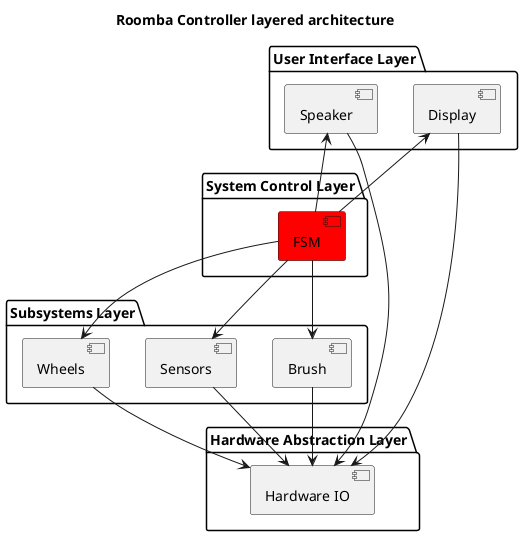 @startuml

title Roomba Controller layered architecture

package "User Interface Layer" {
  [Display]
  [Speaker]
}

package "System Control Layer" {
  [FSM] #red
}

package "Subsystems Layer" {
  [Wheels]
  [Brush]
  [Sensors]
}

package "Hardware Abstraction Layer" {
  [Hardware IO]
}

[FSM] -down-> [Wheels]
[FSM] -down-> [Brush]
[FSM] -down-> [Sensors]
[FSM] -up-> [Display]
[FSM] -up-> [Speaker]
[Display] --> [Hardware IO]
[Wheels] --> [Hardware IO]
[Brush] --> [Hardware IO]
[Sensors] --> [Hardware IO]
[Speaker] --> [Hardware IO]

@enduml
